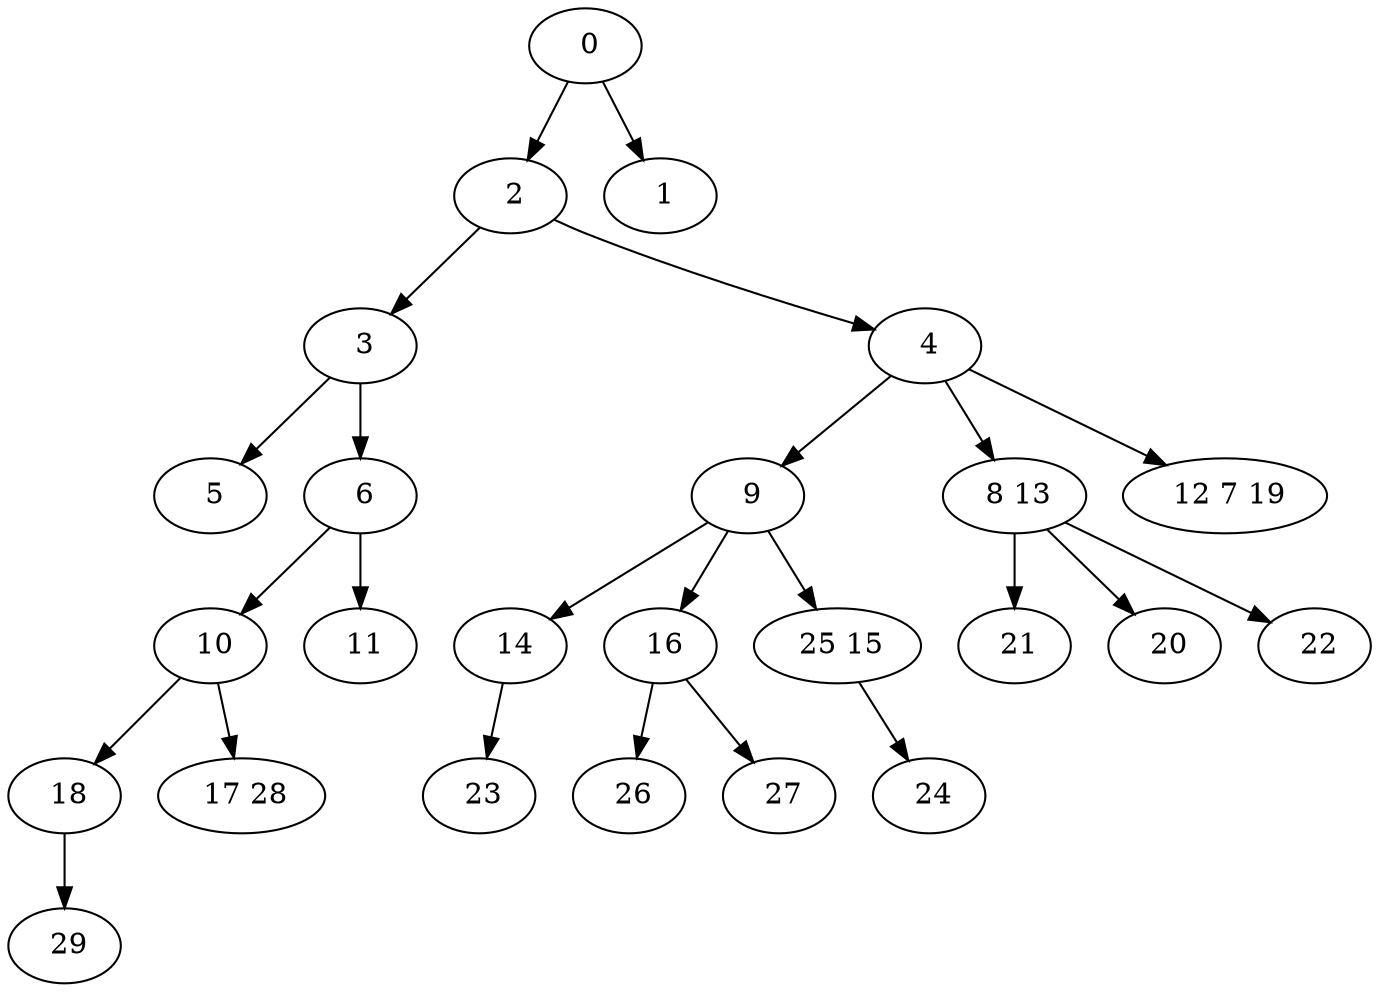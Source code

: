 digraph mytree {
" 0" -> " 2";
" 0" -> " 1";
" 2" -> " 3";
" 2" -> " 4";
" 3" -> " 5";
" 3" -> " 6";
" 4" -> " 9";
" 4" -> " 8 13";
" 4" -> " 12 7 19";
" 5";
" 10" -> " 18";
" 10" -> " 17 28";
" 6" -> " 10";
" 6" -> " 11";
" 9" -> " 14";
" 9" -> " 16";
" 9" -> " 25 15";
" 8 13" -> " 21";
" 8 13" -> " 20";
" 8 13" -> " 22";
" 12 7 19";
" 14" -> " 23";
" 16" -> " 26";
" 16" -> " 27";
" 26";
" 25 15" -> " 24";
" 23";
" 18" -> " 29";
" 29";
" 27";
" 24";
" 21";
" 20";
" 22";
" 11";
" 17 28";
" 1";
}
